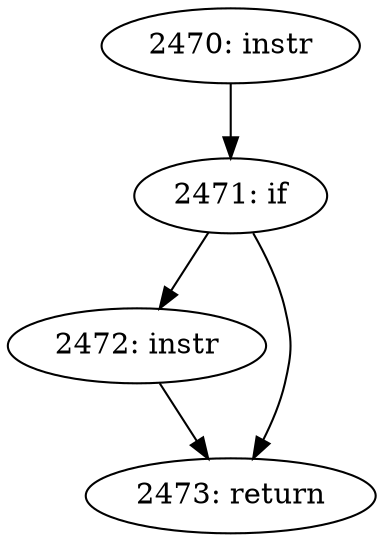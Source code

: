 digraph CFG_tcp_check_reno_reordering {
2470 [label="2470: instr"]
	2470 -> 2471
2471 [label="2471: if"]
	2471 -> 2472
	2471 -> 2473
2472 [label="2472: instr"]
	2472 -> 2473
2473 [label="2473: return"]
	
}

